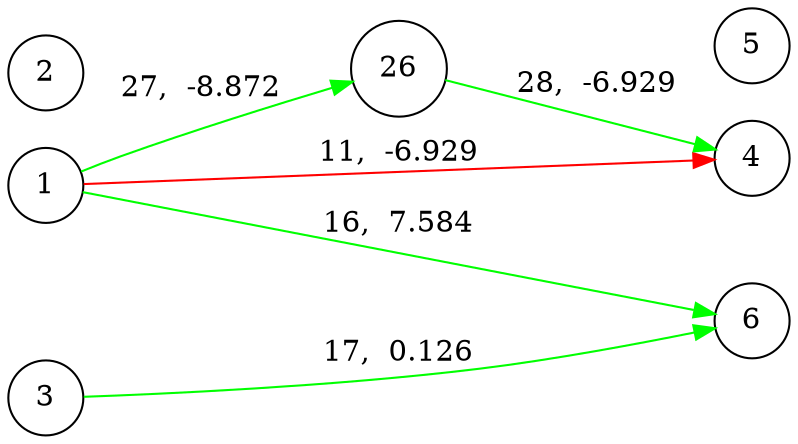 digraph {
	rankdir=LR;
	node [shape=circle];
	1->6[color=green,label="16,  7.584",penwidth=1.0];
	1->4[color=red,label="11,  -6.929",penwidth=1.0];
	1->26[color=green,label="27,  -8.872",penwidth=1.0];
	3->6[color=green,label="17,  0.126",penwidth=1.0];
	{rank=same; 1, 2, 3}
	26->4[color=green,label="28,  -6.929",penwidth=1.0];
	{rank=same; 26}
	{rank=same; 4, 5, 6}
}